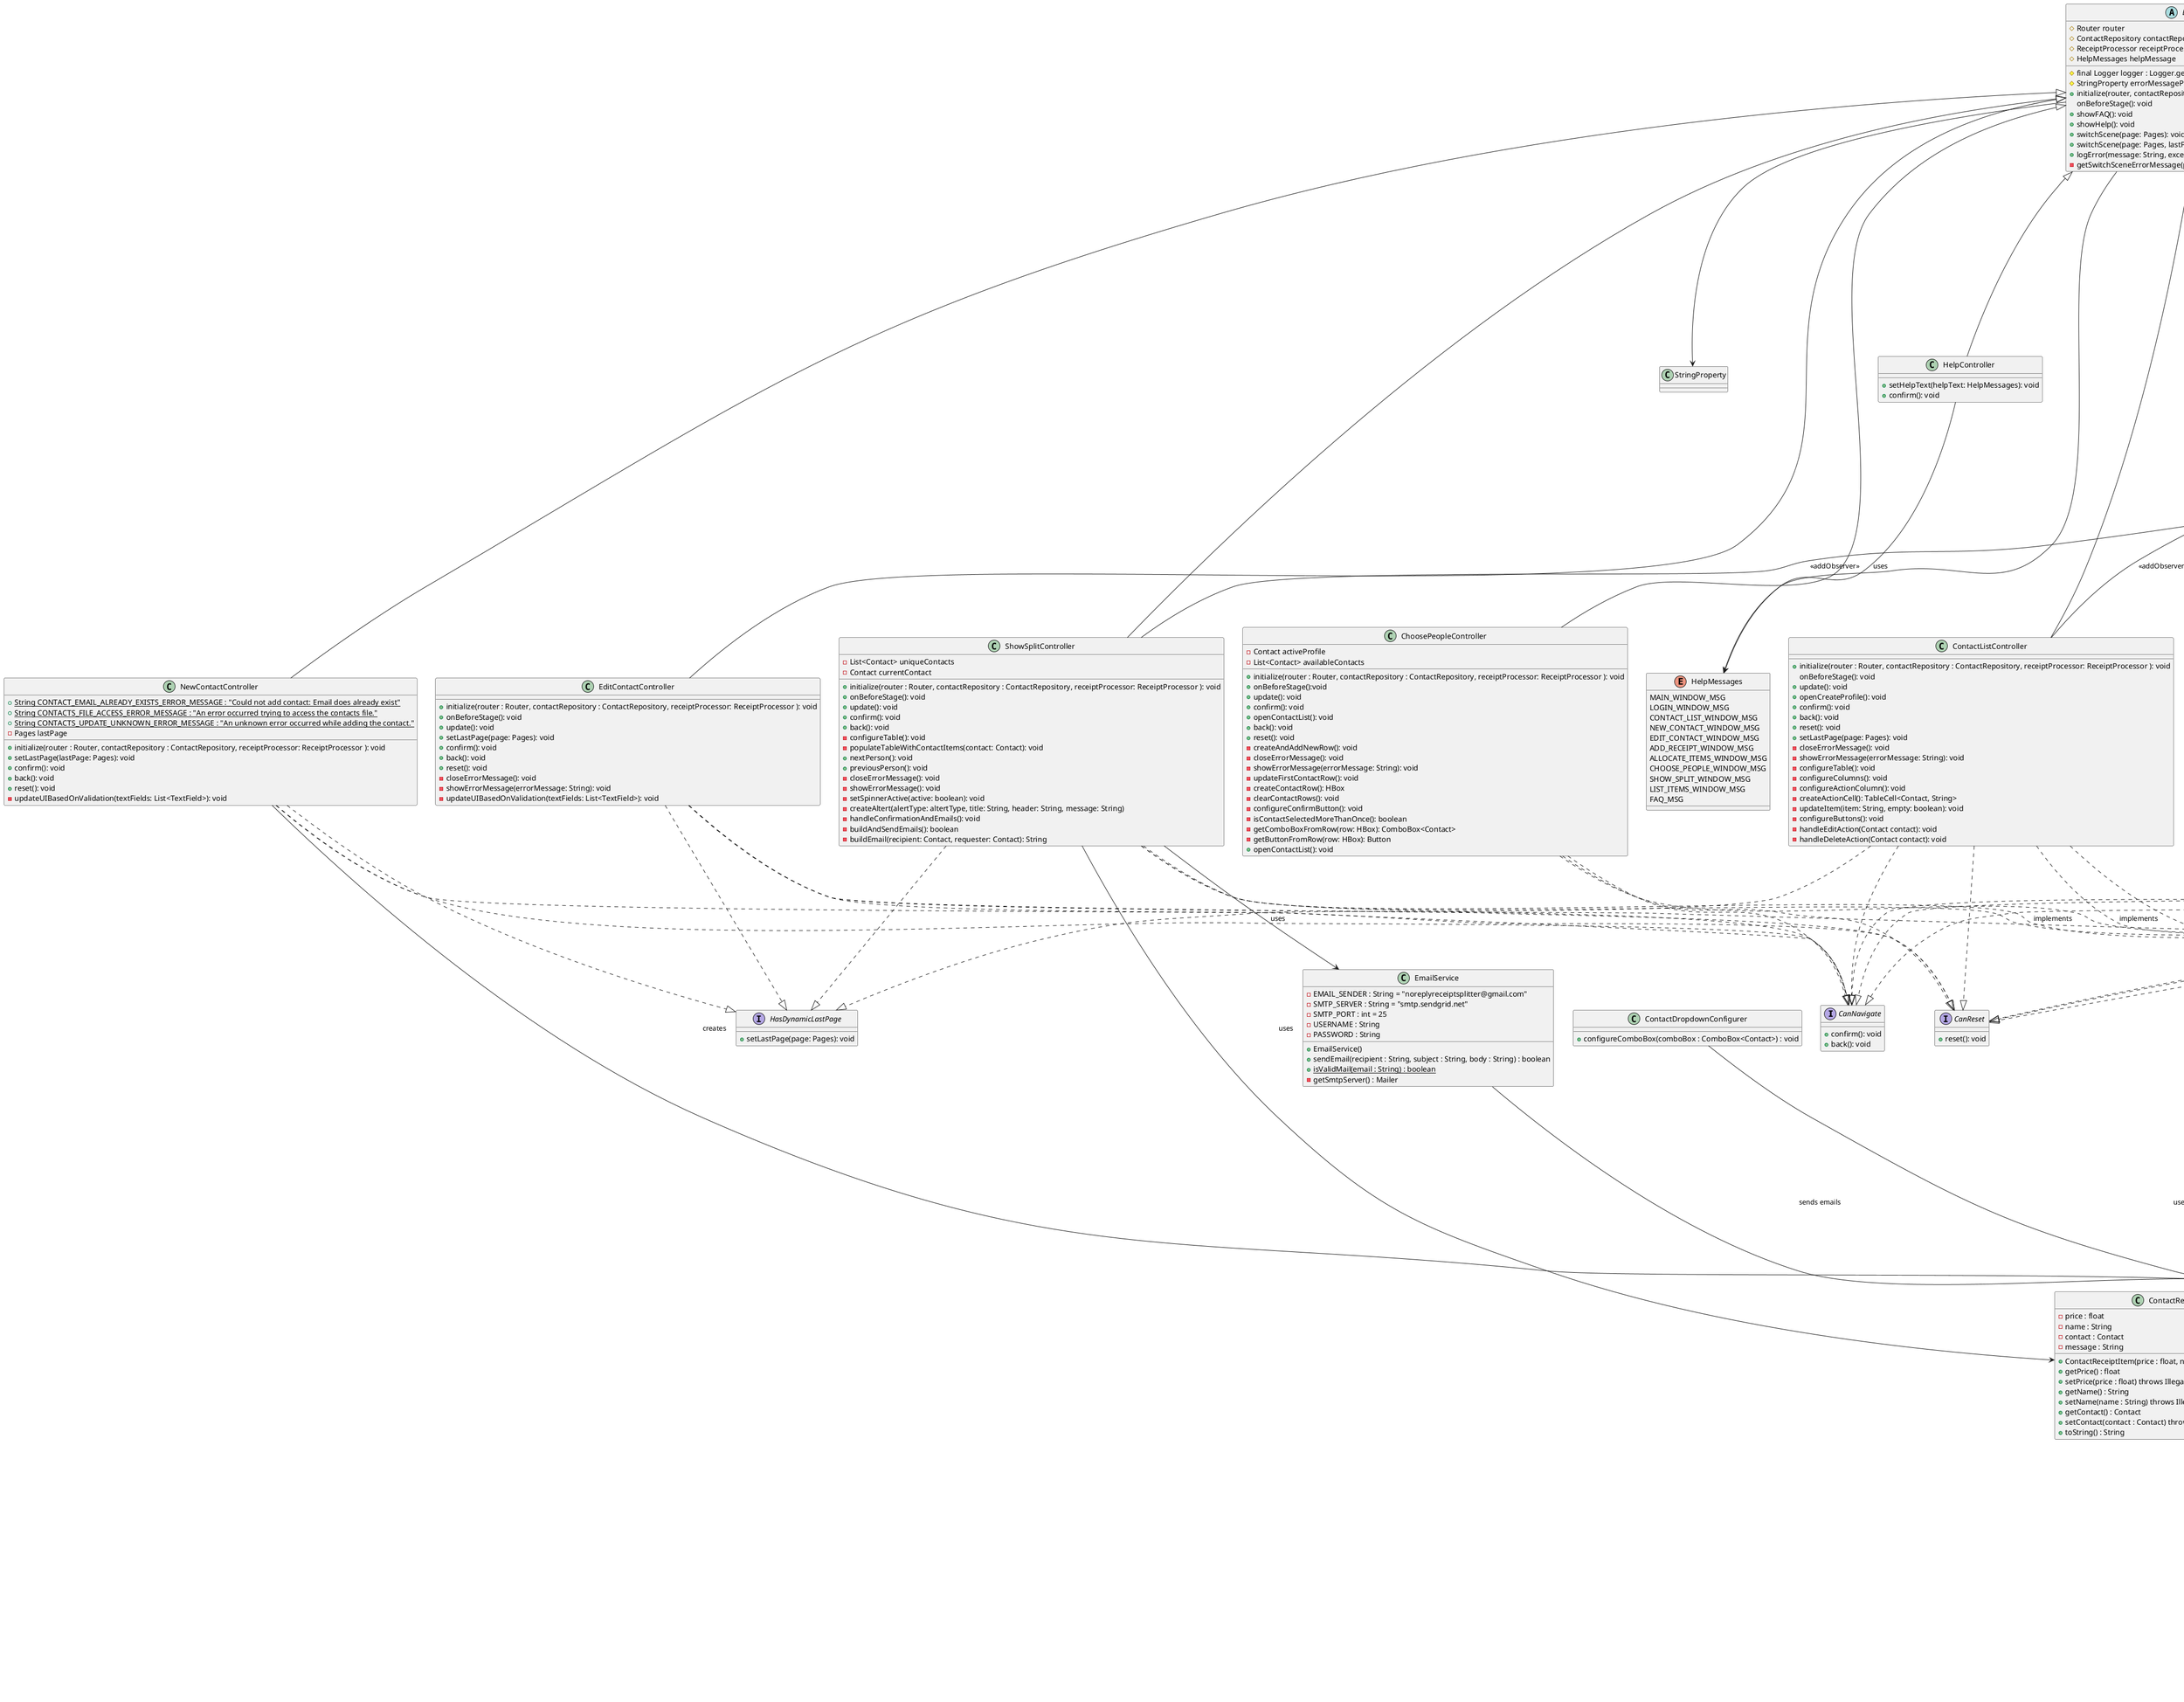 @startuml

' Interfaces
interface CanNavigate {
    +confirm(): void
    +back(): void
}

interface CanReset {
    +reset(): void
}

interface HasDynamicLastPage {
    +setLastPage(page: Pages): void
}

interface IsObserver {
    +update(): void
}

' Abstract class
abstract class DefaultController {
#final Logger logger : Logger.getLogger(DefaultController.class.getName())
  #Router router
  #ContactRepository contactRepository
  #ReceiptProcessor receiptProcessor
  #HelpMessages helpMessage
  #StringProperty errorMessageProperty : new SimpleStringProperty()
    +initialize(router, contactRepository, receiptProcessor): void
onBeforeStage(): void
    +showFAQ(): void
    +showHelp(): void
    +switchScene(page: Pages): void
    +switchScene(page: Pages, lastPage: Pages): void
    +logError(message: String, exception: Exception): void
-getSwitchSceneErrorMessage(page: Pages): String
}

' Main Class
class Main {
    {static} +main(args: String[]): void
    {static} -checkSystemConfiguration(): boolean
{static} -configureLogging(): void

}


' Controllers
class AddReceiptController {
    -selectedFile: File
    -imageExtractor: ImageReceiptExtractor
    +initialize(router : Router, contactRepository : ContactRepository, receiptProcessor: ReceiptProcessor ): void
    +confirm(): void
    -processReceipt(): boolean;
    -mapReceiptItems(receiptItems: List<ReceiptItem>):  ReceiptOCR
    +back(): void
    +reset(): void
    +handleReceiptDropped(dragEvent: DragEvent): void
    -setupDragAndDrop(): void
    +openDialog(): void
    -loadReceipt(file : File): void
     -clearReceiptData(): void
-setAllButtonsDisabled(enabled : boolean): void
-setUtilsButtonsDisabled(enabled : boolean): void
-setLoadingAnimationDisabled(enabled : boolean): void
}

class AllocateItemsController {
    +initialize(router : Router, contactRepository : ContactRepository, receiptProcessor: ReceiptProcessor ): void
    +update(): void
    -private createComboBoxes(comboBoxes: List<ComboBox<Contact>>): List<TableRow>
    -configureTableColumns(): void
    -checkAllComboBoxesSelected(comboBoxes: List<ComboBox<Contact>>): void
    +confirm(): void
    +back(): void
    +reset(): void
}

class ChoosePeopleController {
   -Contact activeProfile
   -List<Contact> availableContacts
    +initialize(router : Router, contactRepository : ContactRepository, receiptProcessor: ReceiptProcessor ): void
    +onBeforeStage():void
    +update(): void
    +confirm(): void
    +openContactList(): void
    +back(): void
    +reset(): void
    -createAndAddNewRow(): void
-closeErrorMessage(): void
-showErrorMessage(errorMessage: String): void
-updateFirstContactRow(): void
-createContactRow(): HBox
-clearContactRows(): void
-configureConfirmButton(): void
-isContactSelectedMoreThanOnce(): boolean
-getComboBoxFromRow(row: HBox): ComboBox<Contact>
-getButtonFromRow(row: HBox): Button
    +openContactList(): void
}

class ContactListController {
    +initialize(router : Router, contactRepository : ContactRepository, receiptProcessor: ReceiptProcessor ): void
    onBeforeStage(): void
    +update(): void
    +openCreateProfile(): void
    +confirm(): void
    +back(): void
    +reset(): void
+setLastPage(page: Pages): void
-closeErrorMessage(): void
-showErrorMessage(errorMessage: String): void
-configureTable(): void
-configureColumns(): void
-configureActionColumn(): void
-createActionCell(): TableCell<Contact, String>
-updateItem(item: String, empty: boolean): void
-configureButtons(): void
-handleEditAction(Contact contact): void
-handleDeleteAction(Contact contact): void
}

class EditContactController {
     +initialize(router : Router, contactRepository : ContactRepository, receiptProcessor: ReceiptProcessor ): void
+onBeforeStage(): void
    +update(): void
+setLastPage(page: Pages): void
    +confirm(): void
    +back(): void
    +reset(): void
    -closeErrorMessage(): void
    -showErrorMessage(errorMessage: String): void
    - updateUIBasedOnValidation(textFields: List<TextField>): void
   }

class HelpController {
    +setHelpText(helpText: HelpMessages): void
    +confirm(): void
}

class ListItemsController {
  {static} -String ADD_FAIL_ERROR_MESSAGE : "Could not add Receipt Item"
  {static} -String UPDATE_FAIL_ERROR_MESSAGE : "Could not update Receipt Item"
  {static} -String DELETE_FAIL_ERROR_MESSAGE : "Could not remove Receipt Item"
  {static} -String INTEGER_PARSE_ERROR_MESSAGE : "You can only enter digits in this cell"
  {static} -String FLOAT_PARSE_ERROR_MESSAGE : "You can only enter numbers in this cell"
  -private initialDataReceiptItems: List<ReceiptItem>
  -private dataReceiptItems: List<ReceiptItem>
    +initialize(router : Router, contactRepository : ContactRepository, receiptProcessor: ReceiptProcessor ): void
    +onBeforeStage(): void
    +update(): void
    +confirm(): void
    +back(): void
    +reset(): void
-addReceiptItem(): void
-closeErrorMessage(): void
    -showErrorMessage(errorMessage: String): void
-configureTable(): void
-configureNameColumn(): void
-configureAmountColumn(): void
-configureUnitPriceColumn(): void
-configureTotalPriceColumn(): void
-configureActionColumn(): void
 -createActionCell() : TableCell<ReceiptItem, Void>
-handleDeleteAction(ReceiptItem receiptItem): void
-extractPrice(priceInput: String, receiptItem: ReceiptItem): Optional<Float>
-updateReceiptItem(oldName: String, receiptItem: ReceiptItem): void
-updateTable: void
+floatFromString(string: String): Float
}

class LoginController {
 {static} +String PROFILE_NOT_SET_ERROR_MESSAGE : "Could not set the selected profile. Please try again."
  {static} +String SELECTED_PROFILE_NO_EMAIL_ADDRESS_ERROR_MESSAGE : "The selected profile has no email address. Please select another profile."
  {static} +String SELECT_PROFILE_ERROR_MESSAGE : "Please select a profile"
  +initialize(router : Router, contactRepository : ContactRepository, receiptProcessor: ReceiptProcessor ): void
+onBeforeStage(): void
 +update(): void
    +closeWindow(): void
    -openCreateProfile(): void
    +confirm(): void
    -closeErrorMessage(): void
    -showErrorMessage(errorMessage: String): void
    -configureDropdown(): void
}

class MainWindowController {
    +initialize(router : Router, contactRepository : ContactRepository, receiptProcessor: ReceiptProcessor ): void
+onBeforeStage: void
   +update(): void
    +openContactList(): void
    +openTransactions(): void
    +addReceipt(): void
-prepareListItemDebugTestData(): void
    +back(): void

}

class NewContactController {
  {static} +String CONTACT_EMAIL_ALREADY_EXISTS_ERROR_MESSAGE : "Could not add contact: Email does already exist"
  {static} +String CONTACTS_FILE_ACCESS_ERROR_MESSAGE : "An error occurred trying to access the contacts file."
  {static} +String CONTACTS_UPDATE_UNKNOWN_ERROR_MESSAGE : "An unknown error occurred while adding the contact."
  -Pages lastPage
    +initialize(router : Router, contactRepository : ContactRepository, receiptProcessor: ReceiptProcessor ): void
    +setLastPage(lastPage: Pages): void
    +confirm(): void
    +back(): void
    +reset(): void
    -updateUIBasedOnValidation(textFields: List<TextField>): void
   }

class ShowSplitController {
-List<Contact> uniqueContacts
  -Contact currentContact
    +initialize(router : Router, contactRepository : ContactRepository, receiptProcessor: ReceiptProcessor ): void
+onBeforeStage(): void
    +update(): void
    +confirm(): void
    +back(): void
    -configureTable(): void
-populateTableWithContactItems(contact: Contact): void
    +nextPerson(): void
    +previousPerson(): void
-closeErrorMessage(): void
-showErrorMessage(): void
-setSpinnerActive(active: boolean): void
-createAltert(alertType: altertType, title: String, header: String, message: String)
-handleConfirmationAndEmails(): void
-buildAndSendEmails(): boolean
-buildEmail(recipient: Contact, requester: Contact): String
}

'Util Class
class ContactDropdownConfigurer {
    +configureComboBox(comboBox : ComboBox<Contact>) : void
  }

' Model Classes
class ModelParamValidator {
    {static} void throwIfIndexOutOfBounds(index : int, size : int, errorMessage : String)
    {static} void throwIfElementIsNull(object : Object, errorMessage : String)
    {static} void throwIfZeroOrLower(amount : float, errorMessage : String)
    {static} void throwIfStringIsEmpty(string : String, errorMessage : String)
    {static} void throwIfEmailIsInvalid(email : String, errorMessage : String)
    }

class Contact {
    -firstName : String
    -lastName : String
    -email : String
    +Contact(firstName : String, lastName : String, email : String) throws IllegalArgumentException
    +getFirstName() : String
    +setFirstName(firstName : String) throws IllegalArgumentException
    +getLastName() : String
    +setLastName(lastName : String) throws IllegalArgumentException
    +getEmail() : String
    +setEmail(email : String) throws IllegalArgumentException
    +getDisplayName() : String
      -message : String
      +toString() : String
    }

class Receipt {
    -receiptItems : List<ReceiptItem>
    +Receipt(receiptItems : List<ReceiptItem>)
    +setReceiptItems(receiptItems : List<ReceiptItem>)
    +getReceiptItem(index : int) : ReceiptItem
    +getReceiptItemByName(name : String) : Optional<ReceiptItem>
    +getReceiptTotal() : float
    +addReceiptItem(receiptItem : ReceiptItem)
    +updateReceiptItem(index : int, newReceiptItem : ReceiptItem)
    +deleteReceiptItem(index : int)
    +getReceiptItems() : List<ReceiptItem>
    {static} +fullCopyReceiptItems(receiptItems : List<ReceiptItem>) : List<ReceiptItem>
  }

class ReceiptItem {
      -name : String
        -price : float
        -amount : int
        +ReceiptItem(price : float, name : String, amount : int)
        +getName() : String
        +setName(name : String) throws IllegalArgumentException
        +getPrice() : float
        +setPrice(price : float) throws IllegalArgumentException
        +getAmount() : int
        +setAmount(amount : int) throws IllegalArgumentException
        {static} +roundPrice(price : float) : float
}

class ContactReceiptItem {
 -price : float
    -name : String
    -contact : Contact
    +ContactReceiptItem(price : float, name : String, contact : Contact)
    +getPrice() : float
    +setPrice(price : float) throws IllegalArgumentException
    +getName() : String
    +setName(name : String) throws IllegalArgumentException
    +getContact() : Contact
    +setContact(contact : Contact) throws IllegalArgumentException
        -message : String
      +toString() : String
}

'Logger Class
 class LoggerFileHandler extends FileHandler {
    +LoggerFileHandler() throws Exception
  }

' Repository Classes
  interface IsObservable {
    +addObserver(observer : IsObserver) : void
    +notifyObservers() : void
  }

 interface IsObserver {
    +update() : void
  }

class ContactRepository {
        -observers : List<IsObserver>
        -contacts : List<Contact>
        -selectedContacts : List<Contact>
        -selectedProfile : Contact
        -selectedToEditContact : Contact
        -contactsFilePath : Path
        +ContactRepository(path : String)
        +loadContacts() : void
        +addObserver(observer : IsObserver) : void
        +notifyObservers() : void
        +contactExists(email : String) : boolean
        +findContactByEmail(email : String) : Optional<Contact>
        +addContact(contact : Contact) : void
        +updateContact(email : String, newContact : Contact) : boolean
        +removeContact(email : String) : boolean
        +addToSelectedContacts(email : String) : boolean
        +removeFromSelectedContacts(email : String) : boolean
        +getSelectedContacts() : List<Contact>
        +getSelectedToEditContact() : Contact
        +getProfile() : Contact
        +getContacts() : List<Contact>
        +setSelectedToEditContact(selectedToEditContact : Contact) : void
        +setProfile(email : String) : boolean
        +setNewProfile(contact : Contact) : boolean
        -updateContactInContactList(email : String, newContact : Contact) : boolean
        -updateContactInContactFile(email : String, newContact : Contact) : boolean
        -removeContactFromContactFile(email : String) : boolean
        -appendContactToContactFile(contact : Contact) : void
        -parseLineToContact(line : String) : Contact
        -parseContactToLine(contact : Contact) : String
}

class ReceiptProcessor {
    -receipt : Receipt
         -contactReceiptItems : List<ContactReceiptItem>
         -observers : List<IsObserver>
         +addObserver(observer : IsObserver) : void
         +notifyObservers() : void
         +addReceiptItem(receiptItem : ReceiptItem) : void
         +updateReceiptItemByName(oldName : String, newReceiptItem : ReceiptItem) : void
         +deleteReceiptItemByName(name : String) : void
         +createContactReceiptItem(contact : Contact, receiptItem : ReceiptItem) : void
         +deleteAllContactReceiptItems() : void
         +splitReceiptItems() : List<ReceiptItem>
         +getContactItemsByContact(email : String) : List<ContactReceiptItem>
         +calculateDebtByPerson(contact : Contact) : float
         +getFullCopyReceiptItems() : List<ReceiptItem>
         +setReceiptItems(receiptItems : List<ReceiptItem>) : void
         +getDistinctContacts() : List<Contact>
         +setReceipt(receipt : Receipt) : void
         +getContactReceiptItems() : List<ContactReceiptItem>
         +setContactReceiptItems(contactReceiptItems : List<ContactReceiptItem>) : void
         -splitIntoIndividualReceiptItems(receiptItem : ReceiptItem) : List<ReceiptItem>
}

'Services
 class EmailService {
    -EMAIL_SENDER : String = "noreplyreceiptsplitter@gmail.com"
    -SMTP_SERVER : String = "smtp.sendgrid.net"
    -SMTP_PORT : int = 25
    -USERNAME : String
    -PASSWORD : String

    +EmailService()
    +sendEmail(recipient : String, subject : String, body : String) : boolean
    {static} +isValidMail(email : String) : boolean
    -getSmtpServer() : Mailer
  }

class Router {
    -stage : Stage
    -sceneMap : Map<Pages, Pair<Scene, DefaultController>>
    +Router(stage : Stage, contactRepository : ContactRepository, receiptProcessor : ReceiptProcessor)
    +gotoScene(page : Pages) : void
    +gotoScene(page : Pages, lastPage : Pages) : void
    +openHelpModal(helpText : HelpMessages) : void
    +closeWindow() : void
    +getScene(page : Pages) : Scene
    +getController(page : Pages) : DefaultController
    -addSceneMap(page : Pages, pathToScene : String, contactRepository : ContactRepository, receiptProcessor : ReceiptProcessor, styleSheet : URL) : void
  }

  class ImageReceiptExtractor {
      -logger : Logger
      -MODEL_ID : String = "prebuilt-receipt"
      -endpoint : String
      -key : String
      +ImageReceiptExtractor()
      +extractReceiptOCR(file : File) : ReceiptOCR
      -getDocumentAnalysisClient() : DocumentAnalysisClient
      -extractReceiptItemOCRList(analyzedReceiptFields : Map<String, DocumentField>) : List<ReceiptItemOCR>
      -getAnalyzedReceiptFields(analyzeLayoutResultPoller : SyncPoller<OperationResult, AnalyzeResult>) : Map<String, DocumentField>
      -getDocumentFieldIntValue(receiptItem : DocumentField, fieldName : String, defaultValue : int) : int
      -getDocumentFieldContent(receiptItem : DocumentField, fieldName : String, defaultValue : String) : String
      -calculateTotalPrice(receiptItem : DocumentField, itemQuantity : int) : double
      -chooseMostConfidentPrice(totalPriceField : DocumentField, priceField : DocumentField, calculatedTotalPrice : double) : double
      -getUnitPrice(field : DocumentField) : double
      -roundExtractedPrice(value : double) : double
      }


' Enumerations
enum Pages {
    ADD_RECEIPT_WINDOW
    ALLOCATE_ITEMS_WINDOW
    LOGIN_WINDOW
    MAIN_WINDOW
    CONTACT_LIST_WINDOW
    CREATE_PROFILE_WINDOW
    EDIT_PROFILE_WINDOW
    LIST_ITEMS_WINDOW
    CHOOSE_PEOPLE_WINDOW
    SHOW_SPLIT_WINDOW
}

enum HelpMessages {
    MAIN_WINDOW_MSG
    LOGIN_WINDOW_MSG
    CONTACT_LIST_WINDOW_MSG
    NEW_CONTACT_WINDOW_MSG
    EDIT_CONTACT_WINDOW_MSG
    ADD_RECEIPT_WINDOW_MSG
    ALLOCATE_ITEMS_WINDOW_MSG
    CHOOSE_PEOPLE_WINDOW_MSG
    SHOW_SPLIT_WINDOW_MSG
    LIST_ITEMS_WINDOW_MSG
    FAQ_MSG
}

enum EnvConstants {
    SMTP_USERNAME("SMTP_USERNAME")
    SMTP_API_KEY("SMTP_API_KEY")
    AZURE_AI_FORM_RECOGNIZER_ENDPOINT("AZURE_AI_FORM_RECOGNIZER_ENDPOINT")
    AZURE_AI_FORM_RECOGNIZER_KEY("AZURE_AI_FORM_RECOGNIZER_KEY")
    -key : String
    +{static} areAllSet() : boolean
    +getKey() : String
 }

 enum Currencies{
 CHF
 }


' Inheritance relationships
AddReceiptController -up-|> DefaultController
AllocateItemsController -up-|> DefaultController
ChoosePeopleController -up-|> DefaultController
ContactListController -up-|> DefaultController
EditContactController -up-|> DefaultController
ListItemsController -up-|> DefaultController
LoginController -up-|> DefaultController
MainWindowController -up-|> DefaultController
NewContactController -up-|> DefaultController
ShowSplitController -up-|> DefaultController
LoggerFileHandler -up-|> Logger
HelpController -up-|> DefaultController
ModelParamValidator -down-|> Logger

' Interface implementations
AddReceiptController ..|> CanNavigate
AddReceiptController ..|> CanReset
AllocateItemsController ..|> CanNavigate
AllocateItemsController ..|> CanReset
AllocateItemsController ..|> IsObserver
ChoosePeopleController ..|> CanNavigate
ChoosePeopleController ..|> CanReset
ChoosePeopleController ..|> IsObserver
ContactListController ..|> CanNavigate
ContactListController ..|> HasDynamicLastPage
ContactListController ..|> CanReset
ContactListController ..|> IsObserver
EditContactController ..|> CanNavigate
EditContactController ..|> HasDynamicLastPage
EditContactController ..|> CanReset
EditContactController ..|> IsObserver
ListItemsController ..|> CanNavigate
ListItemsController ..|> CanReset
ListItemsController ..|> IsObserver
LoginController ..|> IsObserver
MainWindowController ..|> IsObserver
NewContactController ..|> CanNavigate
NewContactController ..|> HasDynamicLastPage
NewContactController ..|> CanReset
ShowSplitController ..|> CanNavigate
ShowSplitController ..|> HasDynamicLastPage
ShowSplitController ..|> IsObserver

' Dependencies and associations
DefaultController --> Router
DefaultController --> ContactRepository
DefaultController --> ReceiptProcessor
DefaultController --> HelpMessages
DefaultController --> StringProperty
ContactRepository --> Contact : aggregates
ReceiptProcessor --> Receipt : uses
ReceiptProcessor --> ReceiptItem : uses
LoginController --> Contact : creates
NewContactController --> Contact : creates
ListItemsController --> Receipt : manipulates
ListItemsController --> ReceiptItem : manipulates
AddReceiptController --> File : uses
EmailService --> Contact : sends emails
ShowSplitController --> ContactReceiptItem : uses
ShowSplitController --> EmailService : uses
ImageReceiptExtractor --> ReceiptOCR : creates
ImageReceiptExtractor --> ReceiptItemOCR : creates
HelpController --> HelpMessages : uses
ContactDropdownConfigurer --> Contact : uses
ModelParamValidator --> String : validates
ModelParamValidator --> Float : validates
Main ..> Router : uses
Main ..> ContactRepository : uses
Main ..> ReceiptProcessor : uses
Main ..> Pages : uses
Main ..> EnvConstants : uses

' Relationships
AddReceiptController --> ImageReceiptExtractor : uses
ImageReceiptExtractor --> ReceiptOCR : creates
ImageReceiptExtractor --> ReceiptItemOCR : creates
ImageReceiptExtractor --> File : reads
AddReceiptController ..> Currencies : uses
Receipt ..> Currencies : uses
ReceiptProcessor ..> Currencies : uses

' Observer relationships
ContactRepository ..> IsObservable : implements
ReceiptProcessor ..> IsObservable : implements
AllocateItemsController ..> IsObserver : implements
ChooseContactController ..> IsObserver : implements
ContactListController ..> IsObserver : implements
ListItemsController ..> IsObserver : implements
LoginController ..> IsObserver : implements
MainWindowController ..> IsObserver : implements
ShowSplitController ..> IsObserver : implements

' Add Observer Calls
ContactRepository <-- AllocateItemsController : <<addObserver>>
ContactRepository <-- ChooseContactController : <<addObserver>>
ContactRepository <-- ContactListController : <<addObserver>>
ContactRepository <-- LoginController : <<addObserver>>
ContactRepository <-- MainWindowController : <<addObserver>>
ContactRepository <-- ShowSplitController : <<addObserver>>
ReceiptProcessor <-- ListItemsController : <<addObserver>>

' Notify Observers Calls
ContactRepository --> IsObserver : <<notifyObservers>>
ReceiptProcessor --> IsObserver : <<notifyObservers>>

' ModelParamValidator usage relationships
Receipt ..> ModelParamValidator : uses -- "throwIfIndexOutOfBounds"
Receipt ..> ModelParamValidator : uses -- "throwIfElementIsNull"
Receipt ..> ModelParamValidator : uses -- "throwIfStringIsEmpty"
Contact ..> ModelParamValidator : uses -- "throwIfElementIsNull"
Contact ..> ModelParamValidator : uses -- "throwIfStringIsEmpty"
Contact ..> ModelParamValidator : uses -- "throwIfEmailIsInvalid"
ContactReceiptItem ..> ModelParamValidator : uses -- "throwIfElementIsNull"
ContactReceiptItem ..> ModelParamValidator : uses -- "throwIfZeroOrLower"
ContactReceiptItem ..> ModelParamValidator : uses -- "throwIfStringIsEmpty"
ReceiptItem ..> ModelParamValidator : uses -- "throwIfZeroOrLower"
ReceiptItem ..> ModelParamValidator : uses -- "throwIfStringIsEmpty"

@enduml
